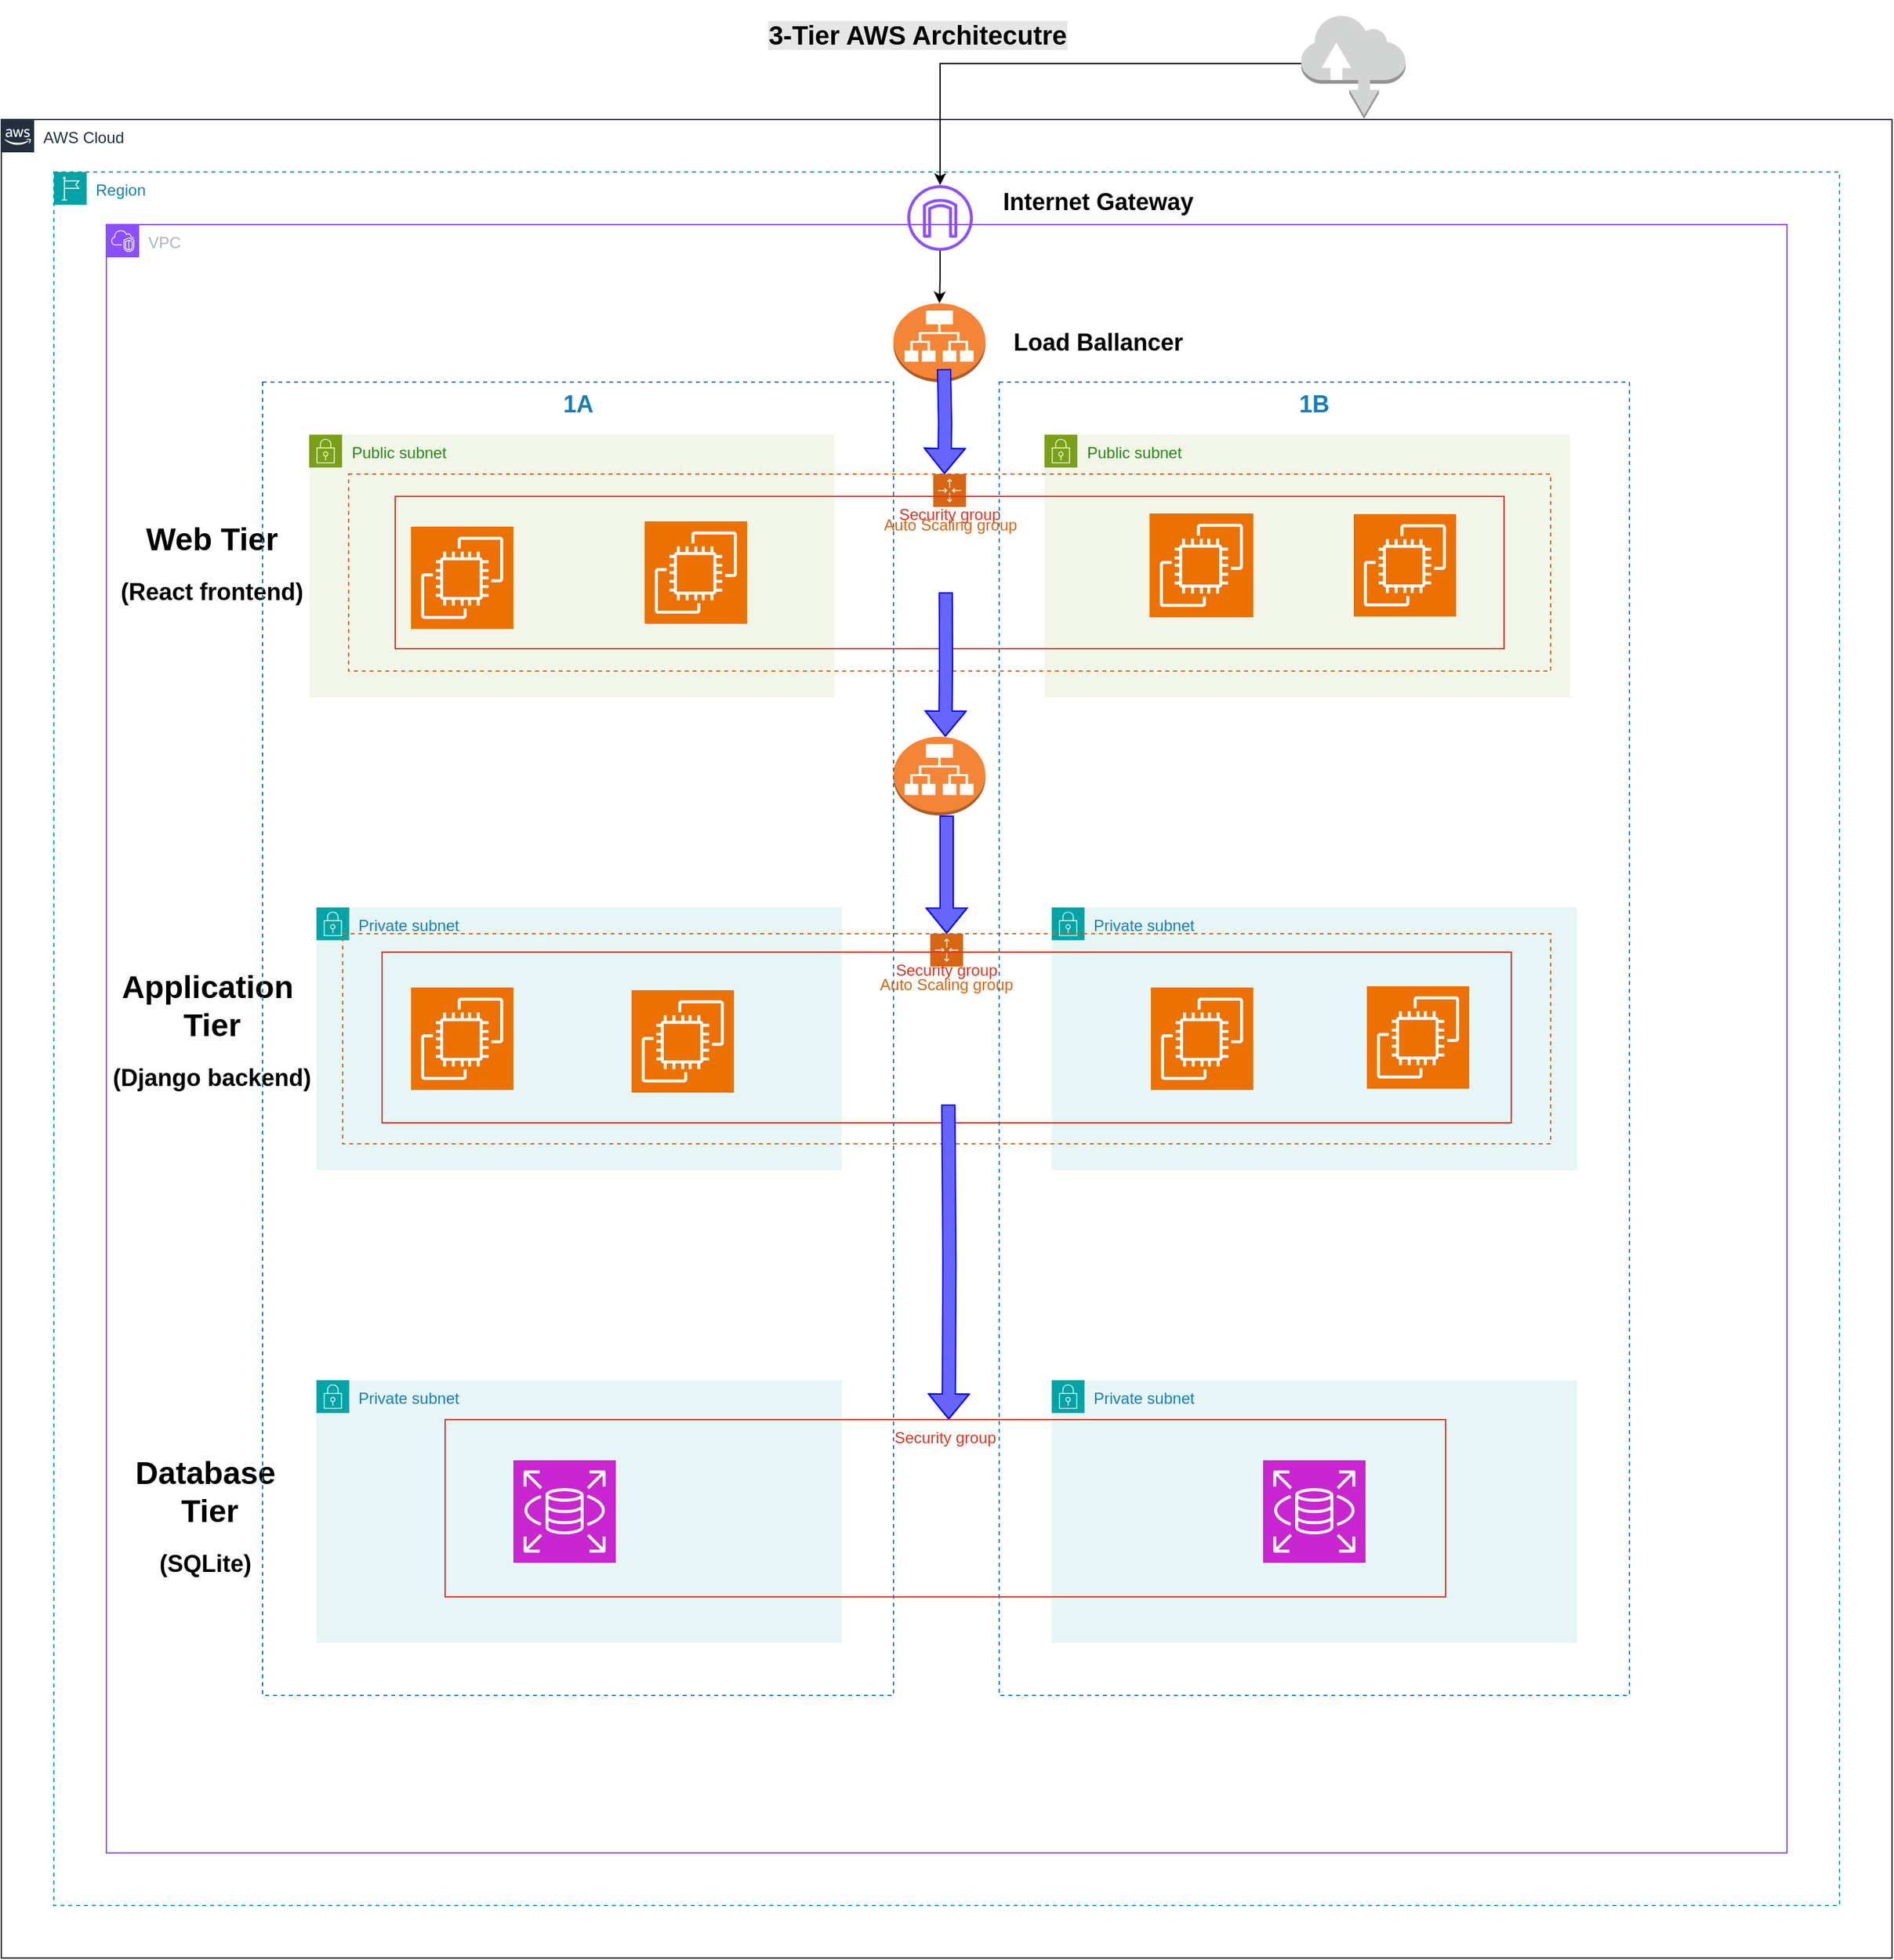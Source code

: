 <mxfile version="24.7.7">
  <diagram name="Page-1" id="O6P8euQBVxdzBJl6Sp2A">
    <mxGraphModel dx="3124" dy="2212" grid="1" gridSize="10" guides="1" tooltips="1" connect="1" arrows="1" fold="1" page="1" pageScale="1" pageWidth="850" pageHeight="1100" math="0" shadow="0">
      <root>
        <mxCell id="0" />
        <mxCell id="1" parent="0" />
        <mxCell id="ggsJDKtCPTXgLnvPsTXh-11" value="&lt;h3&gt;&lt;span style=&quot;font-size: 20px; font-weight: 700; text-align: start; background-color: rgba(224, 224, 224, 0.8);&quot;&gt;&lt;font face=&quot;Helvetica&quot;&gt;3-Tier AWS Architecutre&lt;/font&gt;&lt;/span&gt;&lt;/h3&gt;" style="text;html=1;align=center;verticalAlign=middle;whiteSpace=wrap;rounded=0;" vertex="1" parent="1">
          <mxGeometry x="210" y="-160" width="256" height="30" as="geometry" />
        </mxCell>
        <mxCell id="ggsJDKtCPTXgLnvPsTXh-1" value="AWS Cloud" style="points=[[0,0],[0.25,0],[0.5,0],[0.75,0],[1,0],[1,0.25],[1,0.5],[1,0.75],[1,1],[0.75,1],[0.5,1],[0.25,1],[0,1],[0,0.75],[0,0.5],[0,0.25]];outlineConnect=0;gradientColor=none;html=1;whiteSpace=wrap;fontSize=12;fontStyle=0;container=1;pointerEvents=0;collapsible=0;recursiveResize=0;shape=mxgraph.aws4.group;grIcon=mxgraph.aws4.group_aws_cloud_alt;strokeColor=#232F3E;fillColor=none;verticalAlign=top;align=left;spacingLeft=30;fontColor=#232F3E;dashed=0;" vertex="1" parent="1">
          <mxGeometry x="-360" y="-80" width="1440" height="1400" as="geometry" />
        </mxCell>
        <mxCell id="ggsJDKtCPTXgLnvPsTXh-48" value="Region" style="points=[[0,0],[0.25,0],[0.5,0],[0.75,0],[1,0],[1,0.25],[1,0.5],[1,0.75],[1,1],[0.75,1],[0.5,1],[0.25,1],[0,1],[0,0.75],[0,0.5],[0,0.25]];outlineConnect=0;gradientColor=none;html=1;whiteSpace=wrap;fontSize=12;fontStyle=0;container=1;pointerEvents=0;collapsible=0;recursiveResize=0;shape=mxgraph.aws4.group;grIcon=mxgraph.aws4.group_region;strokeColor=#00A4A6;fillColor=none;verticalAlign=top;align=left;spacingLeft=30;fontColor=#147EBA;dashed=1;" vertex="1" parent="ggsJDKtCPTXgLnvPsTXh-1">
          <mxGeometry x="40" y="40" width="1360" height="1320" as="geometry" />
        </mxCell>
        <mxCell id="ggsJDKtCPTXgLnvPsTXh-75" value="" style="edgeStyle=orthogonalEdgeStyle;rounded=0;orthogonalLoop=1;jettySize=auto;html=1;" edge="1" parent="ggsJDKtCPTXgLnvPsTXh-48" source="ggsJDKtCPTXgLnvPsTXh-67" target="ggsJDKtCPTXgLnvPsTXh-68">
          <mxGeometry relative="1" as="geometry" />
        </mxCell>
        <mxCell id="ggsJDKtCPTXgLnvPsTXh-67" value="" style="sketch=0;outlineConnect=0;fontColor=#232F3E;gradientColor=none;fillColor=#8C4FFF;strokeColor=none;dashed=0;verticalLabelPosition=bottom;verticalAlign=top;align=center;html=1;fontSize=12;fontStyle=0;aspect=fixed;pointerEvents=1;shape=mxgraph.aws4.internet_gateway;" vertex="1" parent="ggsJDKtCPTXgLnvPsTXh-48">
          <mxGeometry x="650" y="10" width="50" height="50" as="geometry" />
        </mxCell>
        <mxCell id="ggsJDKtCPTXgLnvPsTXh-12" value="VPC" style="points=[[0,0],[0.25,0],[0.5,0],[0.75,0],[1,0],[1,0.25],[1,0.5],[1,0.75],[1,1],[0.75,1],[0.5,1],[0.25,1],[0,1],[0,0.75],[0,0.5],[0,0.25]];outlineConnect=0;gradientColor=none;html=1;whiteSpace=wrap;fontSize=12;fontStyle=0;container=1;pointerEvents=0;collapsible=0;recursiveResize=0;shape=mxgraph.aws4.group;grIcon=mxgraph.aws4.group_vpc2;strokeColor=#8C4FFF;fillColor=none;verticalAlign=top;align=left;spacingLeft=30;fontColor=#AAB7B8;dashed=0;" vertex="1" parent="ggsJDKtCPTXgLnvPsTXh-48">
          <mxGeometry x="40" y="40" width="1280" height="1240" as="geometry" />
        </mxCell>
        <mxCell id="ggsJDKtCPTXgLnvPsTXh-15" value="Public subnet" style="points=[[0,0],[0.25,0],[0.5,0],[0.75,0],[1,0],[1,0.25],[1,0.5],[1,0.75],[1,1],[0.75,1],[0.5,1],[0.25,1],[0,1],[0,0.75],[0,0.5],[0,0.25]];outlineConnect=0;gradientColor=none;html=1;whiteSpace=wrap;fontSize=12;fontStyle=0;container=1;pointerEvents=0;collapsible=0;recursiveResize=0;shape=mxgraph.aws4.group;grIcon=mxgraph.aws4.group_security_group;grStroke=0;strokeColor=#7AA116;fillColor=#F2F6E8;verticalAlign=top;align=left;spacingLeft=30;fontColor=#248814;dashed=0;" vertex="1" parent="ggsJDKtCPTXgLnvPsTXh-12">
          <mxGeometry x="154.5" y="160" width="400" height="200" as="geometry" />
        </mxCell>
        <mxCell id="ggsJDKtCPTXgLnvPsTXh-18" value="Private subnet" style="points=[[0,0],[0.25,0],[0.5,0],[0.75,0],[1,0],[1,0.25],[1,0.5],[1,0.75],[1,1],[0.75,1],[0.5,1],[0.25,1],[0,1],[0,0.75],[0,0.5],[0,0.25]];outlineConnect=0;gradientColor=none;html=1;whiteSpace=wrap;fontSize=12;fontStyle=0;container=1;pointerEvents=0;collapsible=0;recursiveResize=0;shape=mxgraph.aws4.group;grIcon=mxgraph.aws4.group_security_group;grStroke=0;strokeColor=#00A4A6;fillColor=#E6F6F7;verticalAlign=top;align=left;spacingLeft=30;fontColor=#147EBA;dashed=0;" vertex="1" parent="ggsJDKtCPTXgLnvPsTXh-12">
          <mxGeometry x="160" y="520" width="400" height="200" as="geometry" />
        </mxCell>
        <mxCell id="ggsJDKtCPTXgLnvPsTXh-19" value="Private subnet" style="points=[[0,0],[0.25,0],[0.5,0],[0.75,0],[1,0],[1,0.25],[1,0.5],[1,0.75],[1,1],[0.75,1],[0.5,1],[0.25,1],[0,1],[0,0.75],[0,0.5],[0,0.25]];outlineConnect=0;gradientColor=none;html=1;whiteSpace=wrap;fontSize=12;fontStyle=0;container=1;pointerEvents=0;collapsible=0;recursiveResize=0;shape=mxgraph.aws4.group;grIcon=mxgraph.aws4.group_security_group;grStroke=0;strokeColor=#00A4A6;fillColor=#E6F6F7;verticalAlign=top;align=left;spacingLeft=30;fontColor=#147EBA;dashed=0;" vertex="1" parent="ggsJDKtCPTXgLnvPsTXh-12">
          <mxGeometry x="160" y="880" width="400" height="200" as="geometry" />
        </mxCell>
        <mxCell id="ggsJDKtCPTXgLnvPsTXh-55" value="" style="sketch=0;points=[[0,0,0],[0.25,0,0],[0.5,0,0],[0.75,0,0],[1,0,0],[0,1,0],[0.25,1,0],[0.5,1,0],[0.75,1,0],[1,1,0],[0,0.25,0],[0,0.5,0],[0,0.75,0],[1,0.25,0],[1,0.5,0],[1,0.75,0]];outlineConnect=0;fontColor=#232F3E;fillColor=#C925D1;strokeColor=#ffffff;dashed=0;verticalLabelPosition=bottom;verticalAlign=top;align=center;html=1;fontSize=12;fontStyle=0;aspect=fixed;shape=mxgraph.aws4.resourceIcon;resIcon=mxgraph.aws4.rds;" vertex="1" parent="ggsJDKtCPTXgLnvPsTXh-19">
          <mxGeometry x="150" y="61" width="78" height="78" as="geometry" />
        </mxCell>
        <mxCell id="ggsJDKtCPTXgLnvPsTXh-49" value="&lt;font style=&quot;font-size: 24px;&quot;&gt;&lt;b style=&quot;&quot;&gt;Web Tier&lt;/b&gt;&lt;/font&gt;" style="text;html=1;align=center;verticalAlign=middle;resizable=0;points=[];autosize=1;strokeColor=none;fillColor=none;" vertex="1" parent="ggsJDKtCPTXgLnvPsTXh-12">
          <mxGeometry x="20" y="220" width="120" height="40" as="geometry" />
        </mxCell>
        <mxCell id="ggsJDKtCPTXgLnvPsTXh-50" value="&lt;b&gt;&lt;font style=&quot;font-size: 24px;&quot;&gt;Application&amp;nbsp;&lt;/font&gt;&lt;/b&gt;&lt;div&gt;&lt;b&gt;&lt;font style=&quot;font-size: 24px;&quot;&gt;Tier&lt;/font&gt;&lt;/b&gt;&lt;/div&gt;" style="text;html=1;align=center;verticalAlign=middle;resizable=0;points=[];autosize=1;strokeColor=none;fillColor=none;" vertex="1" parent="ggsJDKtCPTXgLnvPsTXh-12">
          <mxGeometry y="560" width="160" height="70" as="geometry" />
        </mxCell>
        <mxCell id="ggsJDKtCPTXgLnvPsTXh-52" value="&lt;font style=&quot;font-size: 24px;&quot;&gt;&lt;b&gt;Database&lt;/b&gt;&lt;/font&gt;&lt;div&gt;&lt;font style=&quot;font-size: 24px;&quot;&gt;&lt;b&gt;&amp;nbsp;Tier&lt;/b&gt;&lt;/font&gt;&lt;/div&gt;" style="text;html=1;align=center;verticalAlign=middle;resizable=0;points=[];autosize=1;strokeColor=none;fillColor=none;" vertex="1" parent="ggsJDKtCPTXgLnvPsTXh-12">
          <mxGeometry x="9.5" y="930" width="130" height="70" as="geometry" />
        </mxCell>
        <mxCell id="ggsJDKtCPTXgLnvPsTXh-56" value="Public subnet" style="points=[[0,0],[0.25,0],[0.5,0],[0.75,0],[1,0],[1,0.25],[1,0.5],[1,0.75],[1,1],[0.75,1],[0.5,1],[0.25,1],[0,1],[0,0.75],[0,0.5],[0,0.25]];outlineConnect=0;gradientColor=none;html=1;whiteSpace=wrap;fontSize=12;fontStyle=0;container=1;pointerEvents=0;collapsible=0;recursiveResize=0;shape=mxgraph.aws4.group;grIcon=mxgraph.aws4.group_security_group;grStroke=0;strokeColor=#7AA116;fillColor=#F2F6E8;verticalAlign=top;align=left;spacingLeft=30;fontColor=#248814;dashed=0;" vertex="1" parent="ggsJDKtCPTXgLnvPsTXh-12">
          <mxGeometry x="714.5" y="160" width="400" height="200" as="geometry" />
        </mxCell>
        <mxCell id="ggsJDKtCPTXgLnvPsTXh-57" value="" style="sketch=0;points=[[0,0,0],[0.25,0,0],[0.5,0,0],[0.75,0,0],[1,0,0],[0,1,0],[0.25,1,0],[0.5,1,0],[0.75,1,0],[1,1,0],[0,0.25,0],[0,0.5,0],[0,0.75,0],[1,0.25,0],[1,0.5,0],[1,0.75,0]];outlineConnect=0;fontColor=#232F3E;fillColor=#ED7100;strokeColor=#ffffff;dashed=0;verticalLabelPosition=bottom;verticalAlign=top;align=center;html=1;fontSize=12;fontStyle=0;aspect=fixed;shape=mxgraph.aws4.resourceIcon;resIcon=mxgraph.aws4.ec2;" vertex="1" parent="ggsJDKtCPTXgLnvPsTXh-56">
          <mxGeometry x="80" y="60" width="79" height="79" as="geometry" />
        </mxCell>
        <mxCell id="ggsJDKtCPTXgLnvPsTXh-61" value="Private subnet" style="points=[[0,0],[0.25,0],[0.5,0],[0.75,0],[1,0],[1,0.25],[1,0.5],[1,0.75],[1,1],[0.75,1],[0.5,1],[0.25,1],[0,1],[0,0.75],[0,0.5],[0,0.25]];outlineConnect=0;gradientColor=none;html=1;whiteSpace=wrap;fontSize=12;fontStyle=0;container=1;pointerEvents=0;collapsible=0;recursiveResize=0;shape=mxgraph.aws4.group;grIcon=mxgraph.aws4.group_security_group;grStroke=0;strokeColor=#00A4A6;fillColor=#E6F6F7;verticalAlign=top;align=left;spacingLeft=30;fontColor=#147EBA;dashed=0;" vertex="1" parent="ggsJDKtCPTXgLnvPsTXh-12">
          <mxGeometry x="720" y="520" width="400" height="200" as="geometry" />
        </mxCell>
        <mxCell id="ggsJDKtCPTXgLnvPsTXh-64" value="Private subnet" style="points=[[0,0],[0.25,0],[0.5,0],[0.75,0],[1,0],[1,0.25],[1,0.5],[1,0.75],[1,1],[0.75,1],[0.5,1],[0.25,1],[0,1],[0,0.75],[0,0.5],[0,0.25]];outlineConnect=0;gradientColor=none;html=1;whiteSpace=wrap;fontSize=12;fontStyle=0;container=1;pointerEvents=0;collapsible=0;recursiveResize=0;shape=mxgraph.aws4.group;grIcon=mxgraph.aws4.group_security_group;grStroke=0;strokeColor=#00A4A6;fillColor=#E6F6F7;verticalAlign=top;align=left;spacingLeft=30;fontColor=#147EBA;dashed=0;" vertex="1" parent="ggsJDKtCPTXgLnvPsTXh-12">
          <mxGeometry x="720" y="880" width="400" height="200" as="geometry" />
        </mxCell>
        <mxCell id="ggsJDKtCPTXgLnvPsTXh-65" value="" style="sketch=0;points=[[0,0,0],[0.25,0,0],[0.5,0,0],[0.75,0,0],[1,0,0],[0,1,0],[0.25,1,0],[0.5,1,0],[0.75,1,0],[1,1,0],[0,0.25,0],[0,0.5,0],[0,0.75,0],[1,0.25,0],[1,0.5,0],[1,0.75,0]];outlineConnect=0;fontColor=#232F3E;fillColor=#C925D1;strokeColor=#ffffff;dashed=0;verticalLabelPosition=bottom;verticalAlign=top;align=center;html=1;fontSize=12;fontStyle=0;aspect=fixed;shape=mxgraph.aws4.resourceIcon;resIcon=mxgraph.aws4.rds;" vertex="1" parent="ggsJDKtCPTXgLnvPsTXh-64">
          <mxGeometry x="161" y="61" width="78" height="78" as="geometry" />
        </mxCell>
        <mxCell id="ggsJDKtCPTXgLnvPsTXh-68" value="" style="outlineConnect=0;dashed=0;verticalLabelPosition=bottom;verticalAlign=top;align=center;html=1;shape=mxgraph.aws3.application_load_balancer;fillColor=#F58536;gradientColor=none;" vertex="1" parent="ggsJDKtCPTXgLnvPsTXh-12">
          <mxGeometry x="599.5" y="60" width="70" height="60" as="geometry" />
        </mxCell>
        <mxCell id="ggsJDKtCPTXgLnvPsTXh-69" value="Auto Scaling group" style="points=[[0,0],[0.25,0],[0.5,0],[0.75,0],[1,0],[1,0.25],[1,0.5],[1,0.75],[1,1],[0.75,1],[0.5,1],[0.25,1],[0,1],[0,0.75],[0,0.5],[0,0.25]];outlineConnect=0;gradientColor=none;html=1;whiteSpace=wrap;fontSize=12;fontStyle=0;container=1;pointerEvents=0;collapsible=0;recursiveResize=0;shape=mxgraph.aws4.groupCenter;grIcon=mxgraph.aws4.group_auto_scaling_group;grStroke=1;strokeColor=#D86613;fillColor=none;verticalAlign=top;align=center;fontColor=#D86613;dashed=1;spacingTop=25;" vertex="1" parent="ggsJDKtCPTXgLnvPsTXh-12">
          <mxGeometry x="184.5" y="190" width="915.5" height="150" as="geometry" />
        </mxCell>
        <mxCell id="ggsJDKtCPTXgLnvPsTXh-16" value="" style="sketch=0;points=[[0,0,0],[0.25,0,0],[0.5,0,0],[0.75,0,0],[1,0,0],[0,1,0],[0.25,1,0],[0.5,1,0],[0.75,1,0],[1,1,0],[0,0.25,0],[0,0.5,0],[0,0.75,0],[1,0.25,0],[1,0.5,0],[1,0.75,0]];outlineConnect=0;fontColor=#232F3E;fillColor=#ED7100;strokeColor=#ffffff;dashed=0;verticalLabelPosition=bottom;verticalAlign=top;align=center;html=1;fontSize=12;fontStyle=0;aspect=fixed;shape=mxgraph.aws4.resourceIcon;resIcon=mxgraph.aws4.ec2;" vertex="1" parent="ggsJDKtCPTXgLnvPsTXh-69">
          <mxGeometry x="47.5" y="40" width="78" height="78" as="geometry" />
        </mxCell>
        <mxCell id="ggsJDKtCPTXgLnvPsTXh-24" value="" style="sketch=0;points=[[0,0,0],[0.25,0,0],[0.5,0,0],[0.75,0,0],[1,0,0],[0,1,0],[0.25,1,0],[0.5,1,0],[0.75,1,0],[1,1,0],[0,0.25,0],[0,0.5,0],[0,0.75,0],[1,0.25,0],[1,0.5,0],[1,0.75,0]];outlineConnect=0;fontColor=#232F3E;fillColor=#ED7100;strokeColor=#ffffff;dashed=0;verticalLabelPosition=bottom;verticalAlign=top;align=center;html=1;fontSize=12;fontStyle=0;aspect=fixed;shape=mxgraph.aws4.resourceIcon;resIcon=mxgraph.aws4.ec2;" vertex="1" parent="ggsJDKtCPTXgLnvPsTXh-69">
          <mxGeometry x="225.5" y="36" width="78" height="78" as="geometry" />
        </mxCell>
        <mxCell id="ggsJDKtCPTXgLnvPsTXh-58" value="" style="sketch=0;points=[[0,0,0],[0.25,0,0],[0.5,0,0],[0.75,0,0],[1,0,0],[0,1,0],[0.25,1,0],[0.5,1,0],[0.75,1,0],[1,1,0],[0,0.25,0],[0,0.5,0],[0,0.75,0],[1,0.25,0],[1,0.5,0],[1,0.75,0]];outlineConnect=0;fontColor=#232F3E;fillColor=#ED7100;strokeColor=#ffffff;dashed=0;verticalLabelPosition=bottom;verticalAlign=top;align=center;html=1;fontSize=12;fontStyle=0;aspect=fixed;shape=mxgraph.aws4.resourceIcon;resIcon=mxgraph.aws4.ec2;" vertex="1" parent="ggsJDKtCPTXgLnvPsTXh-69">
          <mxGeometry x="765.5" y="30.5" width="78" height="78" as="geometry" />
        </mxCell>
        <mxCell id="ggsJDKtCPTXgLnvPsTXh-113" value="Security group" style="fillColor=none;strokeColor=#DD3522;verticalAlign=top;fontStyle=0;fontColor=#DD3522;whiteSpace=wrap;html=1;" vertex="1" parent="ggsJDKtCPTXgLnvPsTXh-69">
          <mxGeometry x="35.5" y="17" width="844.5" height="116" as="geometry" />
        </mxCell>
        <mxCell id="ggsJDKtCPTXgLnvPsTXh-70" value="Auto Scaling group" style="points=[[0,0],[0.25,0],[0.5,0],[0.75,0],[1,0],[1,0.25],[1,0.5],[1,0.75],[1,1],[0.75,1],[0.5,1],[0.25,1],[0,1],[0,0.75],[0,0.5],[0,0.25]];outlineConnect=0;gradientColor=none;html=1;whiteSpace=wrap;fontSize=12;fontStyle=0;container=1;pointerEvents=0;collapsible=0;recursiveResize=0;shape=mxgraph.aws4.groupCenter;grIcon=mxgraph.aws4.group_auto_scaling_group;grStroke=1;strokeColor=#D86613;fillColor=none;verticalAlign=top;align=center;fontColor=#D86613;dashed=1;spacingTop=25;" vertex="1" parent="ggsJDKtCPTXgLnvPsTXh-12">
          <mxGeometry x="180" y="540" width="920" height="160" as="geometry" />
        </mxCell>
        <mxCell id="ggsJDKtCPTXgLnvPsTXh-53" value="" style="sketch=0;points=[[0,0,0],[0.25,0,0],[0.5,0,0],[0.75,0,0],[1,0,0],[0,1,0],[0.25,1,0],[0.5,1,0],[0.75,1,0],[1,1,0],[0,0.25,0],[0,0.5,0],[0,0.75,0],[1,0.25,0],[1,0.5,0],[1,0.75,0]];outlineConnect=0;fontColor=#232F3E;fillColor=#ED7100;strokeColor=#ffffff;dashed=0;verticalLabelPosition=bottom;verticalAlign=top;align=center;html=1;fontSize=12;fontStyle=0;aspect=fixed;shape=mxgraph.aws4.resourceIcon;resIcon=mxgraph.aws4.ec2;" vertex="1" parent="ggsJDKtCPTXgLnvPsTXh-70">
          <mxGeometry x="52" y="41" width="78" height="78" as="geometry" />
        </mxCell>
        <mxCell id="ggsJDKtCPTXgLnvPsTXh-54" value="" style="sketch=0;points=[[0,0,0],[0.25,0,0],[0.5,0,0],[0.75,0,0],[1,0,0],[0,1,0],[0.25,1,0],[0.5,1,0],[0.75,1,0],[1,1,0],[0,0.25,0],[0,0.5,0],[0,0.75,0],[1,0.25,0],[1,0.5,0],[1,0.75,0]];outlineConnect=0;fontColor=#232F3E;fillColor=#ED7100;strokeColor=#ffffff;dashed=0;verticalLabelPosition=bottom;verticalAlign=top;align=center;html=1;fontSize=12;fontStyle=0;aspect=fixed;shape=mxgraph.aws4.resourceIcon;resIcon=mxgraph.aws4.ec2;" vertex="1" parent="ggsJDKtCPTXgLnvPsTXh-70">
          <mxGeometry x="220" y="43" width="78" height="78" as="geometry" />
        </mxCell>
        <mxCell id="ggsJDKtCPTXgLnvPsTXh-63" value="" style="sketch=0;points=[[0,0,0],[0.25,0,0],[0.5,0,0],[0.75,0,0],[1,0,0],[0,1,0],[0.25,1,0],[0.5,1,0],[0.75,1,0],[1,1,0],[0,0.25,0],[0,0.5,0],[0,0.75,0],[1,0.25,0],[1,0.5,0],[1,0.75,0]];outlineConnect=0;fontColor=#232F3E;fillColor=#ED7100;strokeColor=#ffffff;dashed=0;verticalLabelPosition=bottom;verticalAlign=top;align=center;html=1;fontSize=12;fontStyle=0;aspect=fixed;shape=mxgraph.aws4.resourceIcon;resIcon=mxgraph.aws4.ec2;" vertex="1" parent="ggsJDKtCPTXgLnvPsTXh-70">
          <mxGeometry x="780" y="40" width="78" height="78" as="geometry" />
        </mxCell>
        <mxCell id="ggsJDKtCPTXgLnvPsTXh-62" value="" style="sketch=0;points=[[0,0,0],[0.25,0,0],[0.5,0,0],[0.75,0,0],[1,0,0],[0,1,0],[0.25,1,0],[0.5,1,0],[0.75,1,0],[1,1,0],[0,0.25,0],[0,0.5,0],[0,0.75,0],[1,0.25,0],[1,0.5,0],[1,0.75,0]];outlineConnect=0;fontColor=#232F3E;fillColor=#ED7100;strokeColor=#ffffff;dashed=0;verticalLabelPosition=bottom;verticalAlign=top;align=center;html=1;fontSize=12;fontStyle=0;aspect=fixed;shape=mxgraph.aws4.resourceIcon;resIcon=mxgraph.aws4.ec2;" vertex="1" parent="ggsJDKtCPTXgLnvPsTXh-70">
          <mxGeometry x="615.5" y="41" width="78" height="78" as="geometry" />
        </mxCell>
        <mxCell id="ggsJDKtCPTXgLnvPsTXh-116" value="Security group" style="fillColor=none;strokeColor=#DD3522;verticalAlign=top;fontStyle=0;fontColor=#DD3522;whiteSpace=wrap;html=1;" vertex="1" parent="ggsJDKtCPTXgLnvPsTXh-70">
          <mxGeometry x="30" y="14" width="860" height="130" as="geometry" />
        </mxCell>
        <mxCell id="ggsJDKtCPTXgLnvPsTXh-78" value="" style="outlineConnect=0;dashed=0;verticalLabelPosition=bottom;verticalAlign=top;align=center;html=1;shape=mxgraph.aws3.application_load_balancer;fillColor=#F58536;gradientColor=none;" vertex="1" parent="ggsJDKtCPTXgLnvPsTXh-12">
          <mxGeometry x="599.5" y="390" width="70" height="60" as="geometry" />
        </mxCell>
        <mxCell id="ggsJDKtCPTXgLnvPsTXh-102" value="" style="edgeStyle=orthogonalEdgeStyle;html=1;endArrow=none;elbow=vertical;startArrow=openThin;startFill=1;strokeColor=blue;rounded=0;shape=flexArrow;fillColor=#6666FF;" edge="1" parent="ggsJDKtCPTXgLnvPsTXh-12" source="ggsJDKtCPTXgLnvPsTXh-70">
          <mxGeometry width="100" relative="1" as="geometry">
            <mxPoint x="628.67" y="550" as="sourcePoint" />
            <mxPoint x="640" y="450" as="targetPoint" />
          </mxGeometry>
        </mxCell>
        <mxCell id="ggsJDKtCPTXgLnvPsTXh-103" value="" style="edgeStyle=orthogonalEdgeStyle;html=1;endArrow=none;elbow=vertical;startArrow=openThin;startFill=1;strokeColor=blue;rounded=0;shape=flexArrow;fillColor=#6666FF;" edge="1" parent="ggsJDKtCPTXgLnvPsTXh-12">
          <mxGeometry width="100" relative="1" as="geometry">
            <mxPoint x="641.58" y="910" as="sourcePoint" />
            <mxPoint x="641.25" y="670" as="targetPoint" />
          </mxGeometry>
        </mxCell>
        <mxCell id="ggsJDKtCPTXgLnvPsTXh-104" value="&lt;font style=&quot;font-size: 18px;&quot;&gt;&lt;b&gt;Load Ballancer&lt;/b&gt;&lt;/font&gt;" style="text;html=1;align=center;verticalAlign=middle;resizable=0;points=[];autosize=1;strokeColor=none;fillColor=none;" vertex="1" parent="ggsJDKtCPTXgLnvPsTXh-12">
          <mxGeometry x="680" y="70" width="150" height="40" as="geometry" />
        </mxCell>
        <mxCell id="ggsJDKtCPTXgLnvPsTXh-105" value="&lt;font style=&quot;font-size: 18px;&quot;&gt;&lt;b&gt;Internet Gateway&lt;/b&gt;&lt;/font&gt;" style="text;html=1;align=center;verticalAlign=middle;resizable=0;points=[];autosize=1;strokeColor=none;fillColor=none;" vertex="1" parent="ggsJDKtCPTXgLnvPsTXh-12">
          <mxGeometry x="669.5" y="-37" width="170" height="40" as="geometry" />
        </mxCell>
        <mxCell id="ggsJDKtCPTXgLnvPsTXh-106" value="&lt;font style=&quot;font-size: 18px;&quot;&gt;&lt;b&gt;(React frontend)&lt;/b&gt;&lt;/font&gt;" style="text;html=1;align=center;verticalAlign=middle;resizable=0;points=[];autosize=1;strokeColor=none;fillColor=none;" vertex="1" parent="ggsJDKtCPTXgLnvPsTXh-12">
          <mxGeometry y="260" width="160" height="40" as="geometry" />
        </mxCell>
        <mxCell id="ggsJDKtCPTXgLnvPsTXh-107" value="&lt;font style=&quot;font-size: 18px;&quot;&gt;&lt;b&gt;(Django backend)&lt;/b&gt;&lt;/font&gt;" style="text;html=1;align=center;verticalAlign=middle;resizable=0;points=[];autosize=1;strokeColor=none;fillColor=none;" vertex="1" parent="ggsJDKtCPTXgLnvPsTXh-12">
          <mxGeometry x="-5" y="630" width="170" height="40" as="geometry" />
        </mxCell>
        <mxCell id="ggsJDKtCPTXgLnvPsTXh-108" value="&lt;font style=&quot;font-size: 18px;&quot;&gt;&lt;b&gt;(SQLite)&lt;/b&gt;&lt;/font&gt;" style="text;html=1;align=center;verticalAlign=middle;resizable=0;points=[];autosize=1;strokeColor=none;fillColor=none;" vertex="1" parent="ggsJDKtCPTXgLnvPsTXh-12">
          <mxGeometry x="29.5" y="1000" width="90" height="40" as="geometry" />
        </mxCell>
        <mxCell id="ggsJDKtCPTXgLnvPsTXh-112" value="Security group" style="fillColor=none;strokeColor=#DD3522;verticalAlign=top;fontStyle=0;fontColor=#DD3522;whiteSpace=wrap;html=1;" vertex="1" parent="ggsJDKtCPTXgLnvPsTXh-12">
          <mxGeometry x="258" y="910" width="762" height="135" as="geometry" />
        </mxCell>
        <mxCell id="ggsJDKtCPTXgLnvPsTXh-101" value="" style="edgeStyle=orthogonalEdgeStyle;html=1;endArrow=none;elbow=vertical;startArrow=openThin;startFill=1;strokeColor=blue;rounded=0;shape=flexArrow;fillColor=#6666FF;" edge="1" parent="ggsJDKtCPTXgLnvPsTXh-12">
          <mxGeometry width="100" relative="1" as="geometry">
            <mxPoint x="638.33" y="190" as="sourcePoint" />
            <mxPoint x="638" y="110" as="targetPoint" />
          </mxGeometry>
        </mxCell>
        <mxCell id="ggsJDKtCPTXgLnvPsTXh-110" value="&lt;font style=&quot;font-size: 18px;&quot;&gt;&lt;b&gt;1B&lt;/b&gt;&lt;/font&gt;" style="fillColor=none;strokeColor=#147EBA;dashed=1;verticalAlign=top;fontStyle=0;fontColor=#147EBA;whiteSpace=wrap;html=1;" vertex="1" parent="ggsJDKtCPTXgLnvPsTXh-12">
          <mxGeometry x="680" y="120" width="480" height="1000" as="geometry" />
        </mxCell>
        <mxCell id="ggsJDKtCPTXgLnvPsTXh-109" value="&lt;font style=&quot;font-size: 18px;&quot;&gt;&lt;b&gt;1A&lt;/b&gt;&lt;/font&gt;" style="fillColor=none;strokeColor=#147EBA;dashed=1;verticalAlign=top;fontStyle=0;fontColor=#147EBA;whiteSpace=wrap;html=1;" vertex="1" parent="ggsJDKtCPTXgLnvPsTXh-12">
          <mxGeometry x="119" y="120" width="480.5" height="1000" as="geometry" />
        </mxCell>
        <mxCell id="ggsJDKtCPTXgLnvPsTXh-96" value="" style="edgeStyle=orthogonalEdgeStyle;html=1;endArrow=none;elbow=vertical;startArrow=openThin;startFill=1;strokeColor=blue;rounded=0;shape=flexArrow;fillColor=#6666FF;" edge="1" parent="ggsJDKtCPTXgLnvPsTXh-12">
          <mxGeometry width="100" relative="1" as="geometry">
            <mxPoint x="639" y="390" as="sourcePoint" />
            <mxPoint x="639.33" y="280" as="targetPoint" />
          </mxGeometry>
        </mxCell>
        <mxCell id="ggsJDKtCPTXgLnvPsTXh-84" style="edgeStyle=orthogonalEdgeStyle;rounded=0;orthogonalLoop=1;jettySize=auto;html=1;exitX=0;exitY=0.47;exitDx=0;exitDy=0;exitPerimeter=0;" edge="1" parent="1" source="ggsJDKtCPTXgLnvPsTXh-83" target="ggsJDKtCPTXgLnvPsTXh-67">
          <mxGeometry relative="1" as="geometry" />
        </mxCell>
        <mxCell id="ggsJDKtCPTXgLnvPsTXh-83" value="" style="outlineConnect=0;dashed=0;verticalLabelPosition=bottom;verticalAlign=top;align=center;html=1;shape=mxgraph.aws3.internet;fillColor=#D2D3D3;gradientColor=none;" vertex="1" parent="1">
          <mxGeometry x="630" y="-160" width="79.5" height="79.5" as="geometry" />
        </mxCell>
      </root>
    </mxGraphModel>
  </diagram>
</mxfile>
